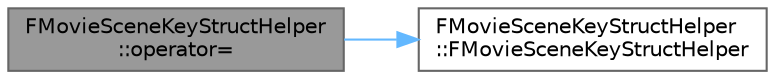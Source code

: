 digraph "FMovieSceneKeyStructHelper::operator="
{
 // INTERACTIVE_SVG=YES
 // LATEX_PDF_SIZE
  bgcolor="transparent";
  edge [fontname=Helvetica,fontsize=10,labelfontname=Helvetica,labelfontsize=10];
  node [fontname=Helvetica,fontsize=10,shape=box,height=0.2,width=0.4];
  rankdir="LR";
  Node1 [id="Node000001",label="FMovieSceneKeyStructHelper\l::operator=",height=0.2,width=0.4,color="gray40", fillcolor="grey60", style="filled", fontcolor="black",tooltip=" "];
  Node1 -> Node2 [id="edge1_Node000001_Node000002",color="steelblue1",style="solid",tooltip=" "];
  Node2 [id="Node000002",label="FMovieSceneKeyStructHelper\l::FMovieSceneKeyStructHelper",height=0.2,width=0.4,color="grey40", fillcolor="white", style="filled",URL="$d9/d8b/structFMovieSceneKeyStructHelper.html#aed73b68b19214086265ea7b148021ade",tooltip="Default construction."];
}
